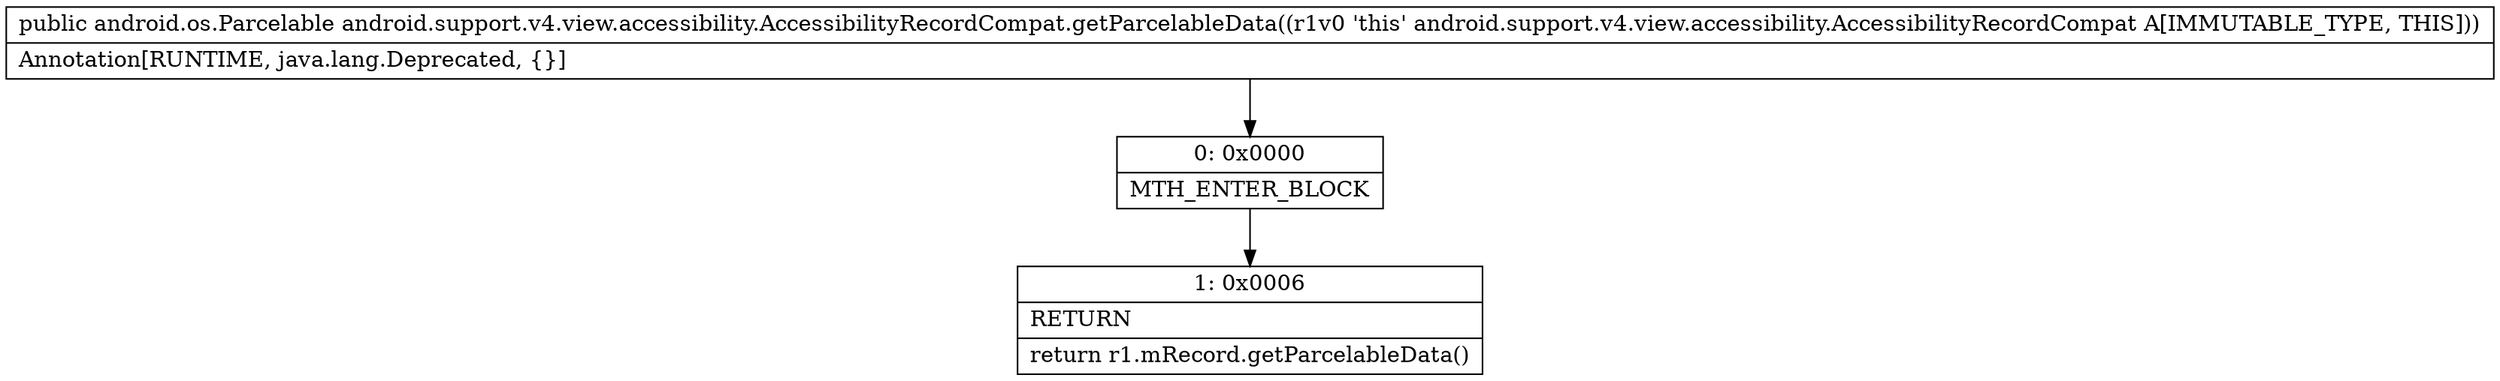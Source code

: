 digraph "CFG forandroid.support.v4.view.accessibility.AccessibilityRecordCompat.getParcelableData()Landroid\/os\/Parcelable;" {
Node_0 [shape=record,label="{0\:\ 0x0000|MTH_ENTER_BLOCK\l}"];
Node_1 [shape=record,label="{1\:\ 0x0006|RETURN\l|return r1.mRecord.getParcelableData()\l}"];
MethodNode[shape=record,label="{public android.os.Parcelable android.support.v4.view.accessibility.AccessibilityRecordCompat.getParcelableData((r1v0 'this' android.support.v4.view.accessibility.AccessibilityRecordCompat A[IMMUTABLE_TYPE, THIS]))  | Annotation[RUNTIME, java.lang.Deprecated, \{\}]\l}"];
MethodNode -> Node_0;
Node_0 -> Node_1;
}

